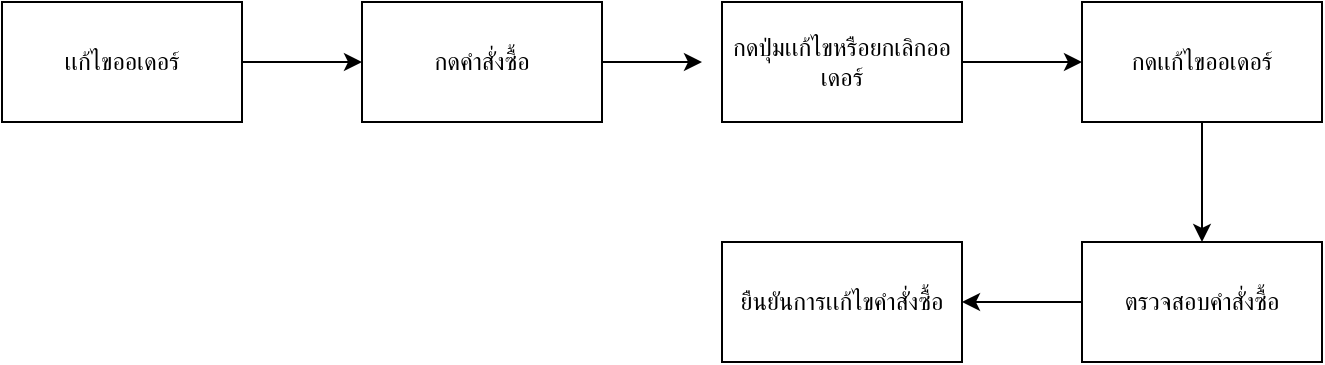 <mxfile version="20.1.1" type="device"><diagram id="ONHGkqLKys-5S0jPdCJz" name="Page-1"><mxGraphModel dx="868" dy="482" grid="1" gridSize="10" guides="1" tooltips="1" connect="1" arrows="1" fold="1" page="1" pageScale="1" pageWidth="827" pageHeight="1169" math="0" shadow="0"><root><mxCell id="0"/><mxCell id="1" parent="0"/><mxCell id="hiXy0xIQEPf95C8Fi3h6-3" style="edgeStyle=orthogonalEdgeStyle;rounded=0;orthogonalLoop=1;jettySize=auto;html=1;exitX=1;exitY=0.5;exitDx=0;exitDy=0;entryX=0;entryY=0.5;entryDx=0;entryDy=0;" edge="1" parent="1" source="hiXy0xIQEPf95C8Fi3h6-1" target="hiXy0xIQEPf95C8Fi3h6-2"><mxGeometry relative="1" as="geometry"/></mxCell><mxCell id="hiXy0xIQEPf95C8Fi3h6-1" value="เเก้ไขออเดอร์" style="rounded=0;whiteSpace=wrap;html=1;" vertex="1" parent="1"><mxGeometry x="30" y="220" width="120" height="60" as="geometry"/></mxCell><mxCell id="hiXy0xIQEPf95C8Fi3h6-13" style="edgeStyle=orthogonalEdgeStyle;rounded=0;orthogonalLoop=1;jettySize=auto;html=1;exitX=1;exitY=0.5;exitDx=0;exitDy=0;" edge="1" parent="1" source="hiXy0xIQEPf95C8Fi3h6-2"><mxGeometry relative="1" as="geometry"><mxPoint x="380" y="250" as="targetPoint"/></mxGeometry></mxCell><mxCell id="hiXy0xIQEPf95C8Fi3h6-2" value="กดคำสั่งซื้อ" style="rounded=0;whiteSpace=wrap;html=1;" vertex="1" parent="1"><mxGeometry x="210" y="220" width="120" height="60" as="geometry"/></mxCell><mxCell id="hiXy0xIQEPf95C8Fi3h6-14" style="edgeStyle=orthogonalEdgeStyle;rounded=0;orthogonalLoop=1;jettySize=auto;html=1;exitX=1;exitY=0.5;exitDx=0;exitDy=0;" edge="1" parent="1" source="hiXy0xIQEPf95C8Fi3h6-11" target="hiXy0xIQEPf95C8Fi3h6-12"><mxGeometry relative="1" as="geometry"/></mxCell><mxCell id="hiXy0xIQEPf95C8Fi3h6-11" value="กดปุ่มเเก้ไขหรือยกเลิกออเดอร์" style="rounded=0;whiteSpace=wrap;html=1;" vertex="1" parent="1"><mxGeometry x="390" y="220" width="120" height="60" as="geometry"/></mxCell><mxCell id="hiXy0xIQEPf95C8Fi3h6-16" style="edgeStyle=orthogonalEdgeStyle;rounded=0;orthogonalLoop=1;jettySize=auto;html=1;exitX=0.5;exitY=1;exitDx=0;exitDy=0;entryX=0.5;entryY=0;entryDx=0;entryDy=0;" edge="1" parent="1" source="hiXy0xIQEPf95C8Fi3h6-12" target="hiXy0xIQEPf95C8Fi3h6-15"><mxGeometry relative="1" as="geometry"/></mxCell><mxCell id="hiXy0xIQEPf95C8Fi3h6-12" value="กดเเก้ไขออเดอร์" style="rounded=0;whiteSpace=wrap;html=1;" vertex="1" parent="1"><mxGeometry x="570" y="220" width="120" height="60" as="geometry"/></mxCell><mxCell id="hiXy0xIQEPf95C8Fi3h6-18" style="edgeStyle=orthogonalEdgeStyle;rounded=0;orthogonalLoop=1;jettySize=auto;html=1;exitX=0;exitY=0.5;exitDx=0;exitDy=0;entryX=1;entryY=0.5;entryDx=0;entryDy=0;" edge="1" parent="1" source="hiXy0xIQEPf95C8Fi3h6-15" target="hiXy0xIQEPf95C8Fi3h6-17"><mxGeometry relative="1" as="geometry"/></mxCell><mxCell id="hiXy0xIQEPf95C8Fi3h6-15" value="ตรวจสอบคำสั่งซื้อ" style="rounded=0;whiteSpace=wrap;html=1;" vertex="1" parent="1"><mxGeometry x="570" y="340" width="120" height="60" as="geometry"/></mxCell><mxCell id="hiXy0xIQEPf95C8Fi3h6-17" value="ยืนยันการเเก้ไขคำสั่งซื้อ" style="rounded=0;whiteSpace=wrap;html=1;" vertex="1" parent="1"><mxGeometry x="390" y="340" width="120" height="60" as="geometry"/></mxCell></root></mxGraphModel></diagram></mxfile>